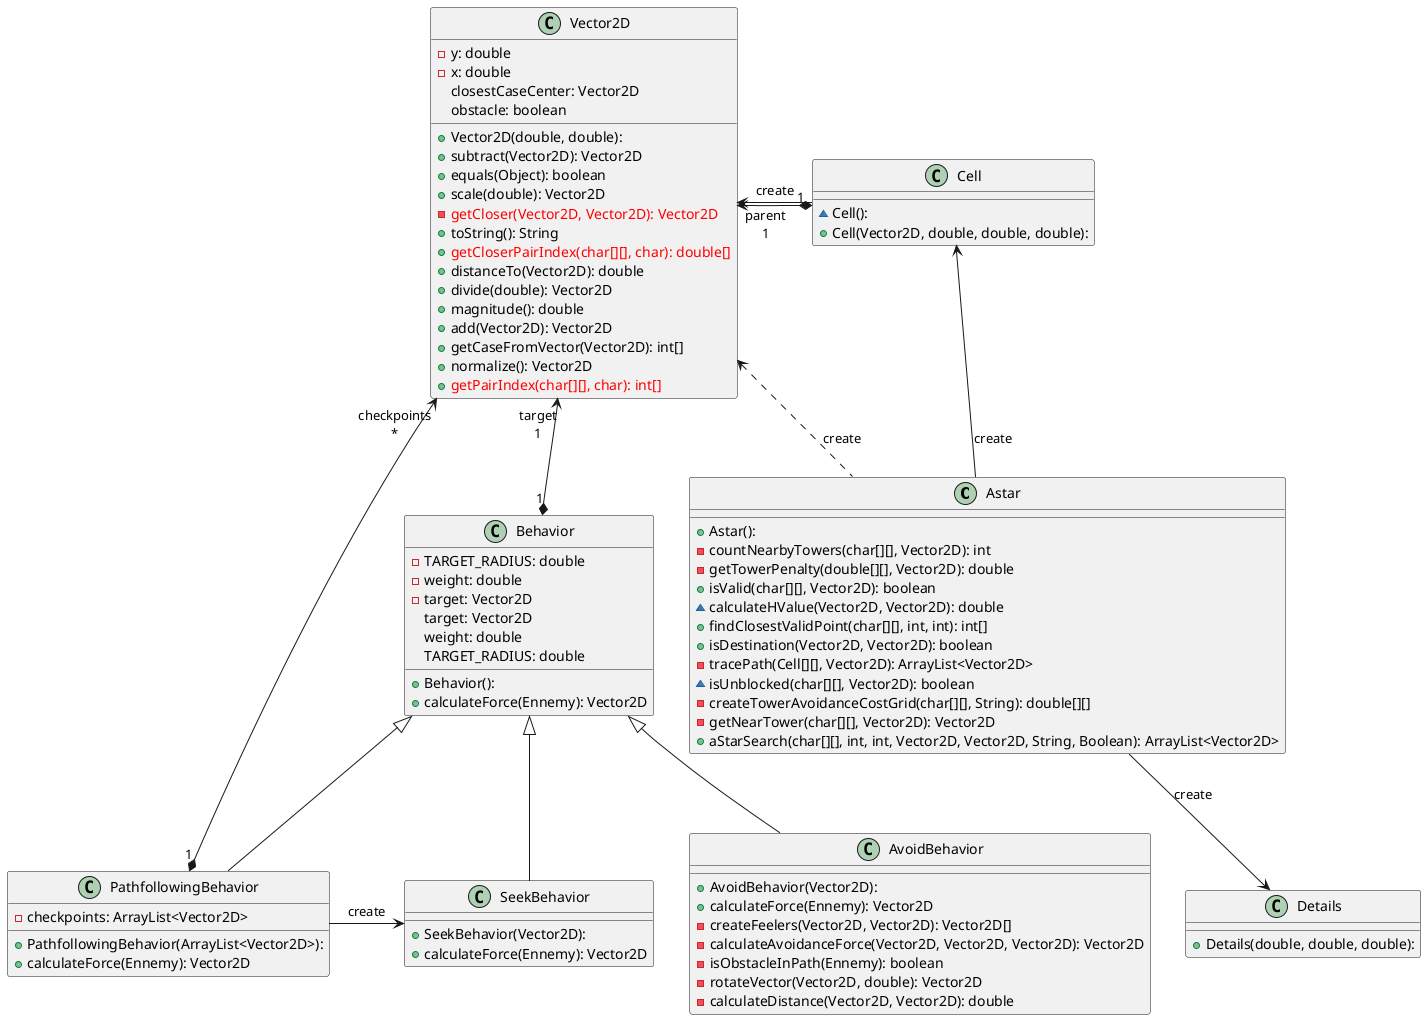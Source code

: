 @startuml

class Astar {
  + Astar(): 
  - countNearbyTowers(char[][], Vector2D): int
  - getTowerPenalty(double[][], Vector2D): double
  + isValid(char[][], Vector2D): boolean
  ~ calculateHValue(Vector2D, Vector2D): double
  + findClosestValidPoint(char[][], int, int): int[]
  + isDestination(Vector2D, Vector2D): boolean
  - tracePath(Cell[][], Vector2D): ArrayList<Vector2D>
  ~ isUnblocked(char[][], Vector2D): boolean
  - createTowerAvoidanceCostGrid(char[][], String): double[][]
  - getNearTower(char[][], Vector2D): Vector2D
  + aStarSearch(char[][], int, int, Vector2D, Vector2D, String, Boolean): ArrayList<Vector2D>
}
class AvoidBehavior {
  + AvoidBehavior(Vector2D): 
  + calculateForce(Ennemy): Vector2D
  - createFeelers(Vector2D, Vector2D): Vector2D[]
  - calculateAvoidanceForce(Vector2D, Vector2D, Vector2D): Vector2D
  - isObstacleInPath(Ennemy): boolean
  - rotateVector(Vector2D, double): Vector2D
  - calculateDistance(Vector2D, Vector2D): double
}
class Behavior {
  + Behavior(): 
  - TARGET_RADIUS: double
  - weight: double
  - target: Vector2D
  + calculateForce(Ennemy): Vector2D
   target: Vector2D
   weight: double
   TARGET_RADIUS: double
}
class Cell {
  ~ Cell(): 
  + Cell(Vector2D, double, double, double): 
}
class Details {
  + Details(double, double, double): 
}
class PathfollowingBehavior {
  + PathfollowingBehavior(ArrayList<Vector2D>): 
  - checkpoints: ArrayList<Vector2D>
  + calculateForce(Ennemy): Vector2D
}
class SeekBehavior {
  + SeekBehavior(Vector2D): 
  + calculateForce(Ennemy): Vector2D
}
class Vector2D {
  + Vector2D(double, double): 
  - y: double
  - x: double
  + subtract(Vector2D): Vector2D
  + equals(Object): boolean
  + scale(double): Vector2D
  - <color :red >getCloser(Vector2D, Vector2D): Vector2D</color>
  + toString(): String
  + <color :red >getCloserPairIndex(char[][], char): double[]</color>
  + distanceTo(Vector2D): double
  + divide(double): Vector2D
  + magnitude(): double
  + add(Vector2D): Vector2D
  + getCaseFromVector(Vector2D): int[]
  + normalize(): Vector2D
  + <color :red >getPairIndex(char[][], char): int[]</color>
   closestCaseCenter: Vector2D
   obstacle: boolean

}

Cell      <--   Astar : "«create»"
Vector2D  <-   Cell  : "«create»"
Vector2D  "parent\n1" <--*  "1" Cell
Astar     -->  Details : "«create»"
Behavior  ^--  SeekBehavior
Behavior  ^--  AvoidBehavior
Vector2D "target\n1" <--* "1" Behavior
Vector2D  <-[dashed] Astar: "«create»"
Behavior  ^--  PathfollowingBehavior
PathfollowingBehavior ->  SeekBehavior : "«create»"
PathfollowingBehavior "1" *-> "checkpoints\n*" Vector2D            
@enduml
